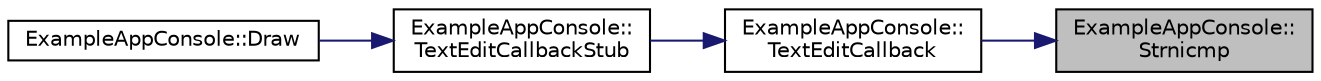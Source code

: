 digraph "ExampleAppConsole::Strnicmp"
{
 // LATEX_PDF_SIZE
  edge [fontname="Helvetica",fontsize="10",labelfontname="Helvetica",labelfontsize="10"];
  node [fontname="Helvetica",fontsize="10",shape=record];
  rankdir="RL";
  Node1 [label="ExampleAppConsole::\lStrnicmp",height=0.2,width=0.4,color="black", fillcolor="grey75", style="filled", fontcolor="black",tooltip=" "];
  Node1 -> Node2 [dir="back",color="midnightblue",fontsize="10",style="solid"];
  Node2 [label="ExampleAppConsole::\lTextEditCallback",height=0.2,width=0.4,color="black", fillcolor="white", style="filled",URL="$struct_example_app_console.html#a0bc85c5dd2bef56ae1a64697be00ec87",tooltip=" "];
  Node2 -> Node3 [dir="back",color="midnightblue",fontsize="10",style="solid"];
  Node3 [label="ExampleAppConsole::\lTextEditCallbackStub",height=0.2,width=0.4,color="black", fillcolor="white", style="filled",URL="$struct_example_app_console.html#a394debe3cbf3cfd93b9bfd2835a4fdec",tooltip=" "];
  Node3 -> Node4 [dir="back",color="midnightblue",fontsize="10",style="solid"];
  Node4 [label="ExampleAppConsole::Draw",height=0.2,width=0.4,color="black", fillcolor="white", style="filled",URL="$struct_example_app_console.html#a0518a09c7e8648dd52c7c06df19ac17a",tooltip=" "];
}
